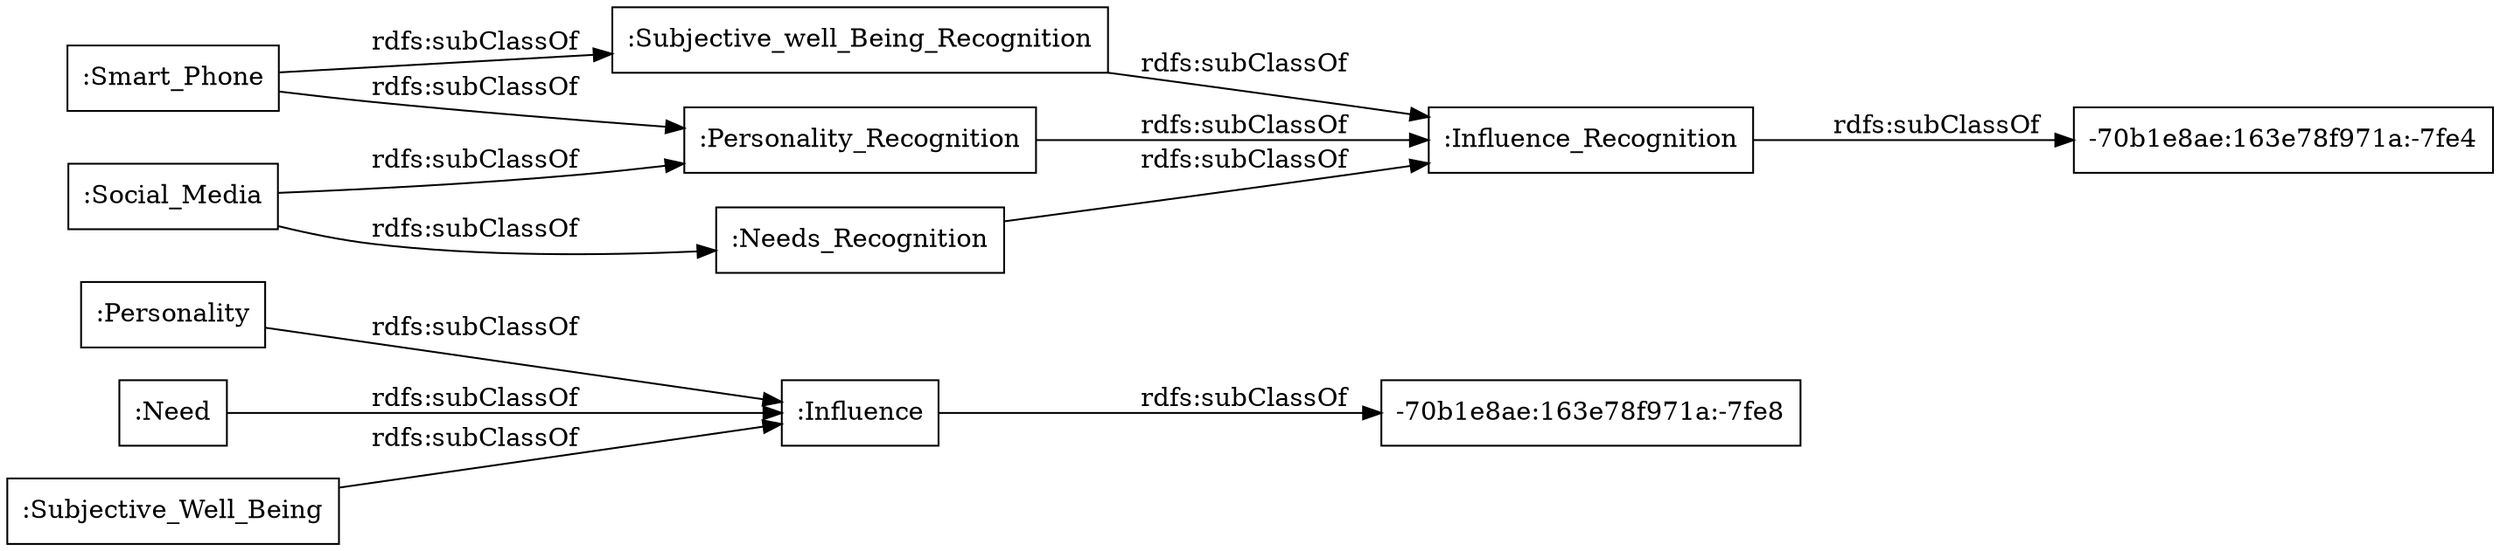 digraph ar2dtool_diagram { 
rankdir=LR;
size="1000"
node [shape = rectangle, color="black"]; ":Personality" ":Need" ":Needs_Recognition" ":Subjective_Well_Being" ":Subjective_well_Being_Recognition" ":Personality_Recognition" "-70b1e8ae:163e78f971a:-7fe8" ":Influence" ":Smart_Phone" ":Social_Media" "-70b1e8ae:163e78f971a:-7fe4" ":Influence_Recognition" ; /*classes style*/
	":Influence" -> "-70b1e8ae:163e78f971a:-7fe8" [ label = "rdfs:subClassOf" ];
	":Subjective_well_Being_Recognition" -> ":Influence_Recognition" [ label = "rdfs:subClassOf" ];
	":Subjective_Well_Being" -> ":Influence" [ label = "rdfs:subClassOf" ];
	":Need" -> ":Influence" [ label = "rdfs:subClassOf" ];
	":Needs_Recognition" -> ":Influence_Recognition" [ label = "rdfs:subClassOf" ];
	":Social_Media" -> ":Personality_Recognition" [ label = "rdfs:subClassOf" ];
	":Social_Media" -> ":Needs_Recognition" [ label = "rdfs:subClassOf" ];
	":Personality_Recognition" -> ":Influence_Recognition" [ label = "rdfs:subClassOf" ];
	":Personality" -> ":Influence" [ label = "rdfs:subClassOf" ];
	":Influence_Recognition" -> "-70b1e8ae:163e78f971a:-7fe4" [ label = "rdfs:subClassOf" ];
	":Smart_Phone" -> ":Subjective_well_Being_Recognition" [ label = "rdfs:subClassOf" ];
	":Smart_Phone" -> ":Personality_Recognition" [ label = "rdfs:subClassOf" ];

}
